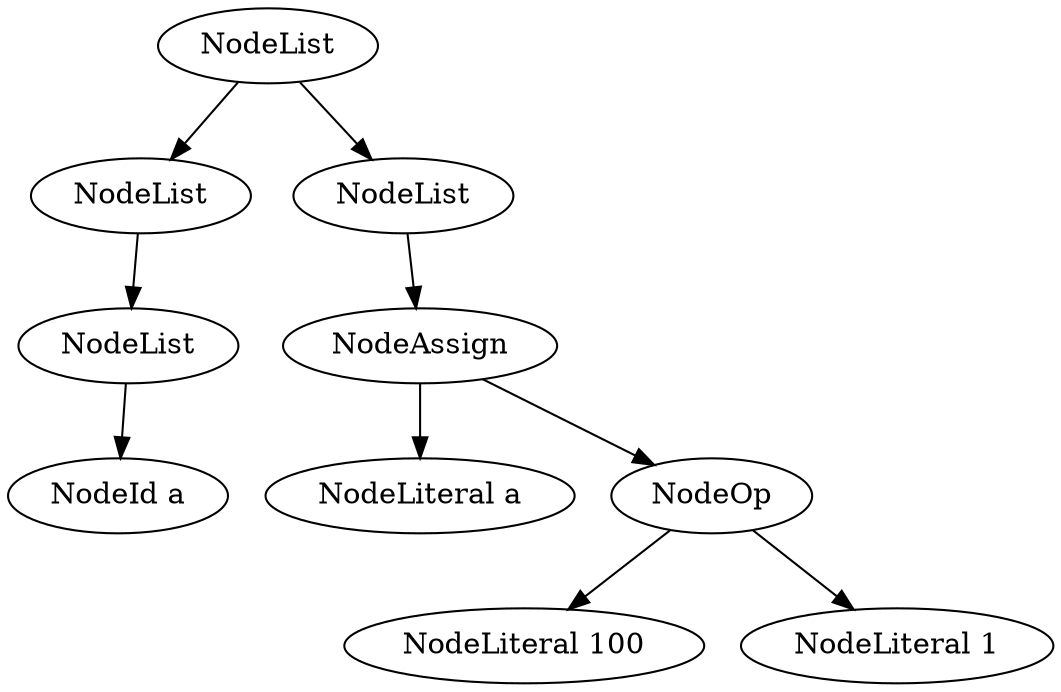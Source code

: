 digraph Stree {
node_9 [shape="ellipse", label="NodeList"];
node_2 [shape="ellipse", label="NodeList"];
node_0 [shape="ellipse", label="NodeList"];
node_1 [shape="ellipse", label="NodeId a"];
node_0 -> node_1;
node_2 -> node_0;
node_9 -> node_2;
node_8 [shape="ellipse", label="NodeList"];
node_7 [shape="ellipse", label="NodeAssign"];
node_3 [shape="ellipse", label="NodeLiteral a"];
node_7 -> node_3;
node_6 [shape="ellipse", label="NodeOp"];
node_4 [shape="ellipse", label="NodeLiteral 100"];
node_6 -> node_4;
node_5 [shape="ellipse", label="NodeLiteral 1"];
node_6 -> node_5;
node_7 -> node_6;
node_8 -> node_7;
node_9 -> node_8;
}

